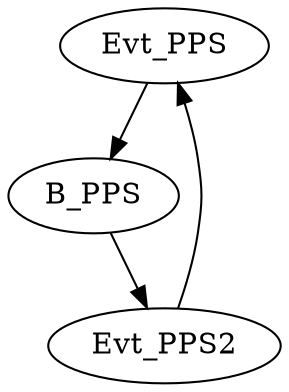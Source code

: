 digraph g {
name="PPS_Test";

graph []
edge  [type="defdst"]
//node [qLo="1", qHi="1", qIl="1"];

subgraph cpu2 {
  node  [cpu="1"];


  Evt_PPS   [type="tmsg",  pattern="P1", beamproc="B1", patentry="1", bpentry="1", toffs=          0,   fid=1, gid=5, evtno=205, sid=2, bpid=8, par="0x123"];
  Evt_PPS2  [type="tmsg",  pattern="P1", beamproc="B2", toffs=          0,   fid=0, gid=5, evtno=205, sid=2, bpid=8, par="0x123"];

  B_PPS     [type="block", pattern="P1", beamproc="B3", patexit="1", bpexit="1", tperiod=1000000000, qlo="1"];
  Evt_PPS   -> B_PPS -> Evt_PPS2 -> Evt_PPS;

}



}

